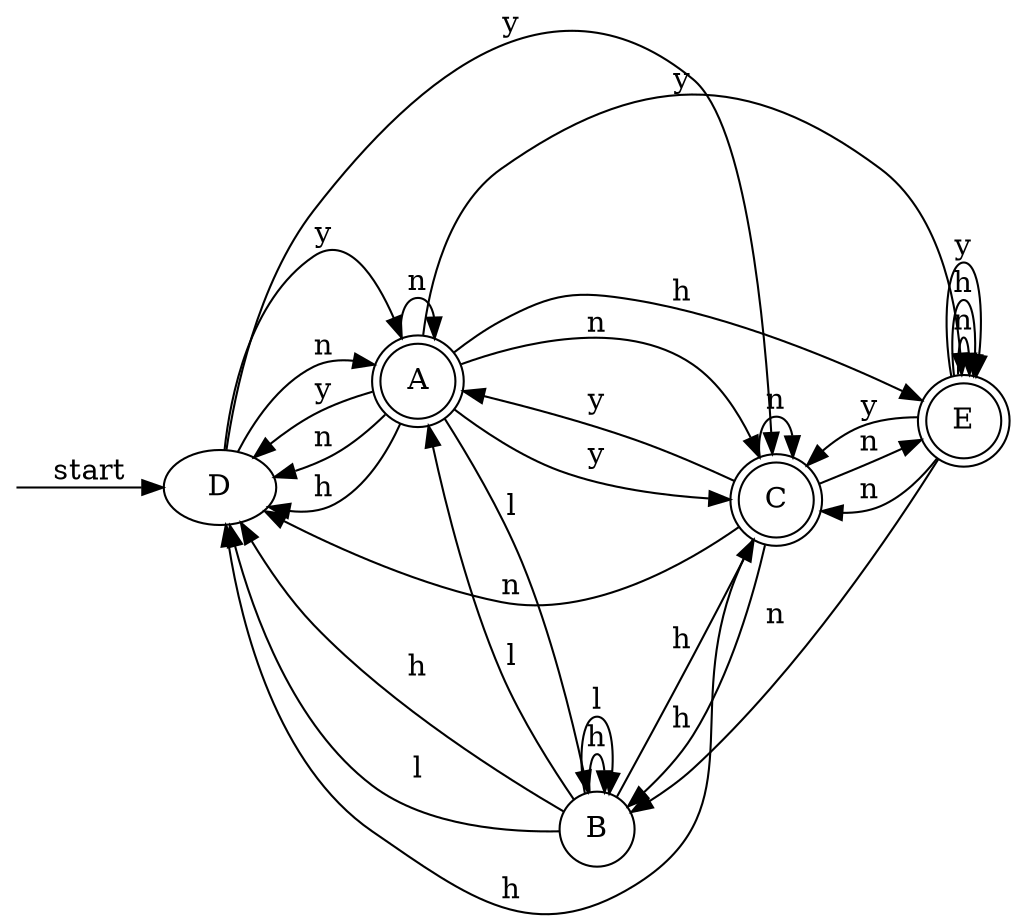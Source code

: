 digraph nfa {
    rankdir = LR;
    __start [style = invis, shape = point];
    __start -> "D" [ label = "start" ];
    node [shape = doublecircle]; "E" "D" "A" "C"
    node [shape = circle];
    "D" -> "C" [ label = "y" ];
    "D" -> "A" [ label = "y" ];
    "A" -> "D" [ label = "y" ];
    "A" -> "C" [ label = "y" ];
    "A" -> "E" [ label = "y" ];
    "D" -> "A" [ label = "n" ];
    "B" -> "D" [ label = "h" ];
    "B" -> "B" [ label = "h" ];
    "B" -> "C" [ label = "h" ];
    "C" -> "E" [ label = "n" ];
    "C" -> "C" [ label = "n" ];
    "C" -> "D" [ label = "n" ];
    "C" -> "D" [ label = "h" ];
    "C" -> "B" [ label = "h" ];
    "A" -> "C" [ label = "n" ];
    "A" -> "D" [ label = "n" ];
    "A" -> "A" [ label = "n" ];
    "C" -> "A" [ label = "y" ];
    "E" -> "C" [ label = "n" ];
    "E" -> "E" [ label = "n" ];
    "E" -> "B" [ label = "n" ];
    "E" -> "E" [ label = "h" ];
    "B" -> "D" [ label = "l" ];
    "B" -> "A" [ label = "l" ];
    "B" -> "B" [ label = "l" ];
    "A" -> "E" [ label = "h" ];
    "A" -> "D" [ label = "h" ];
    "E" -> "E" [ label = "y" ];
    "E" -> "C" [ label = "y" ];
    "A" -> "B" [ label = "l" ];
}
